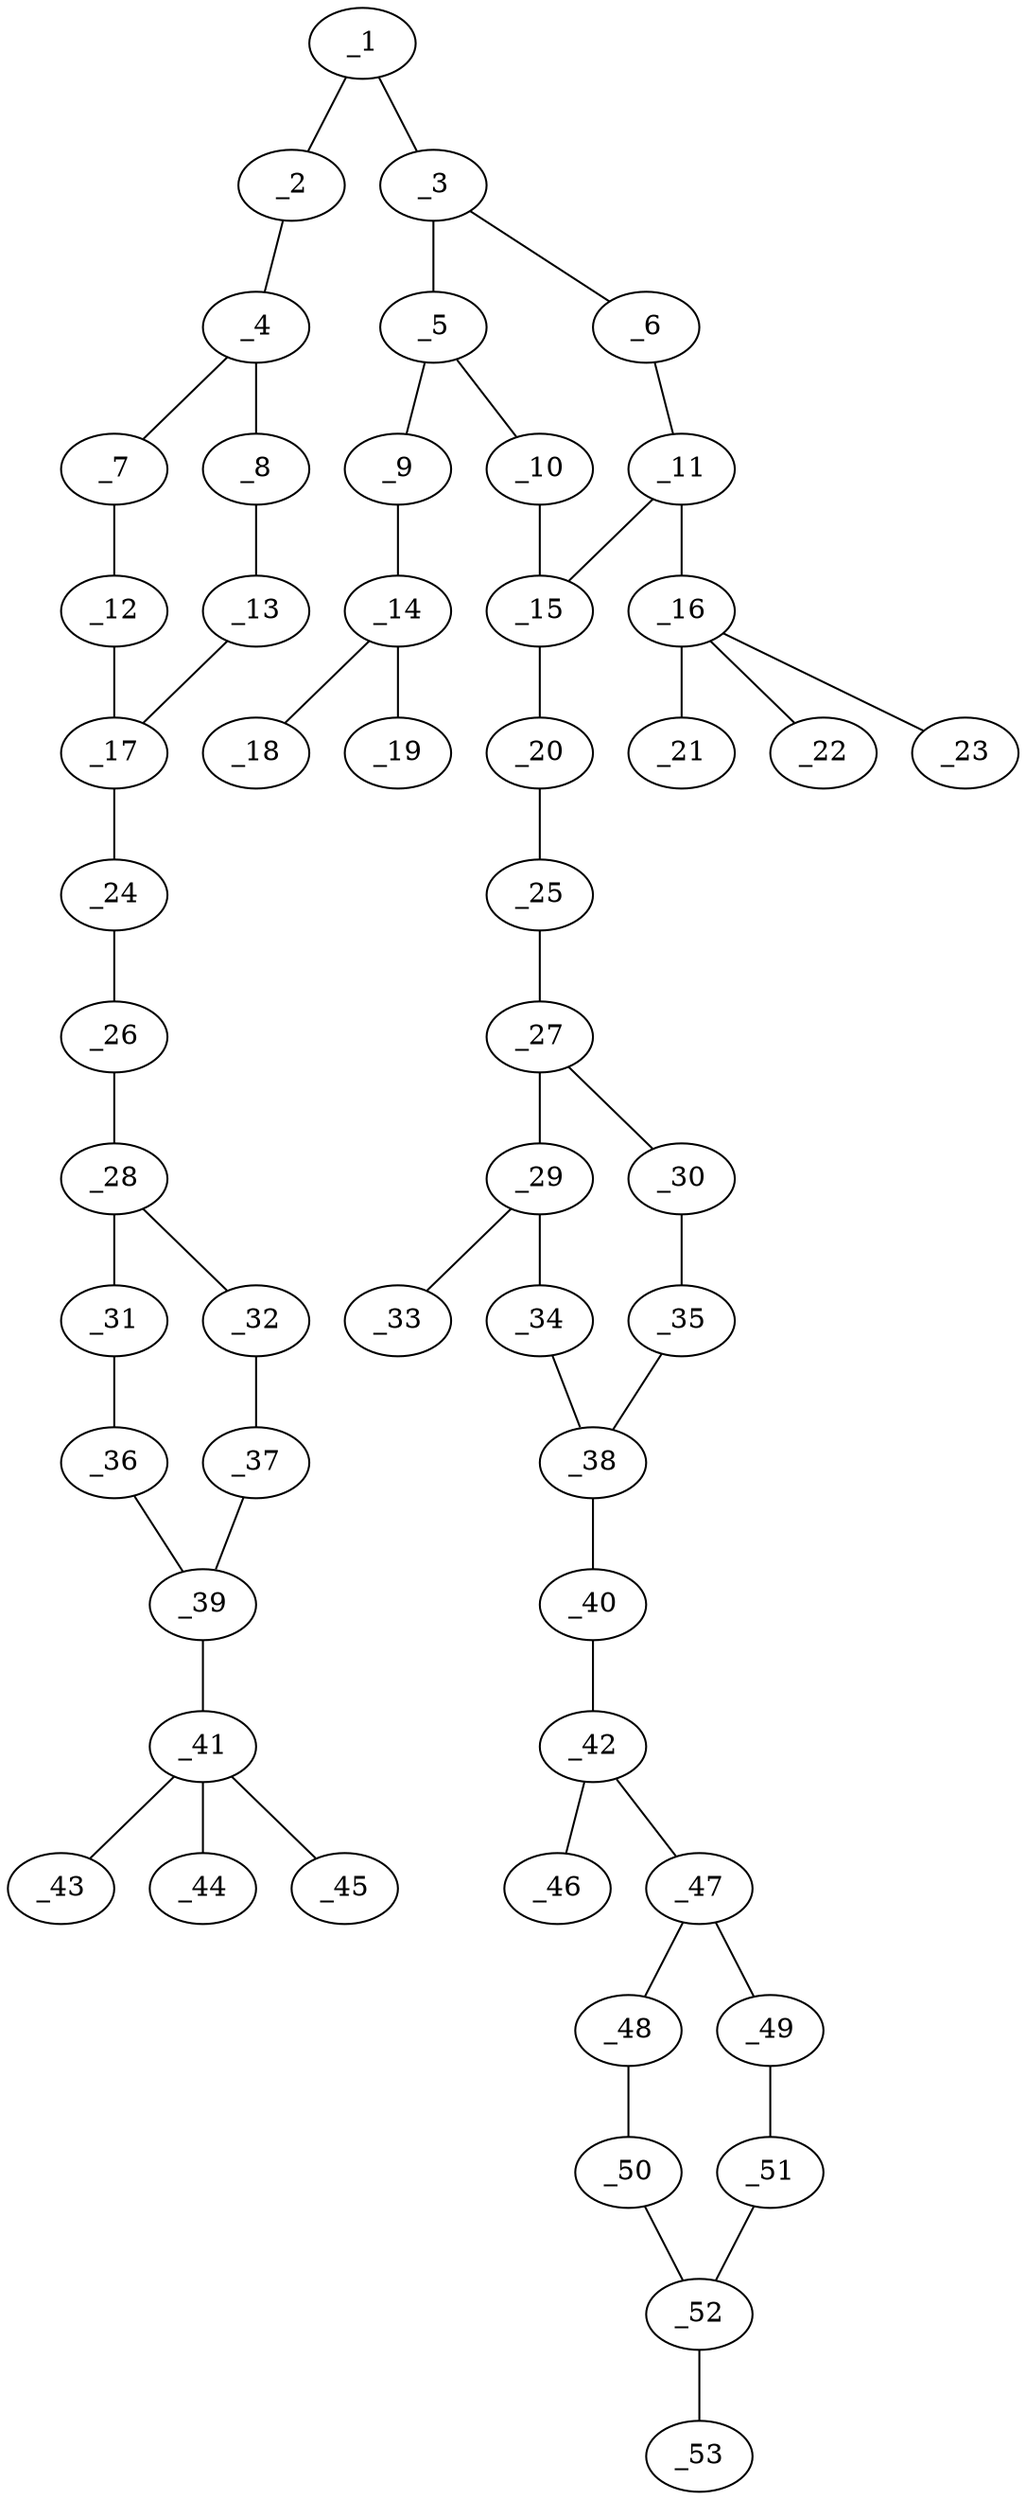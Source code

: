 graph molid79594 {
	_1	 [charge=0,
		chem=4,
		symbol="N  ",
		x="14.1243",
		y="-0.567"];
	_2	 [charge=0,
		chem=4,
		symbol="N  ",
		x="14.9904",
		y="-0.067"];
	_1 -- _2	 [valence=2];
	_3	 [charge=0,
		chem=1,
		symbol="C  ",
		x="13.2583",
		y="-0.067"];
	_1 -- _3	 [valence=1];
	_4	 [charge=0,
		chem=1,
		symbol="C  ",
		x="15.8564",
		y="-0.567"];
	_2 -- _4	 [valence=1];
	_5	 [charge=0,
		chem=1,
		symbol="C  ",
		x="12.3923",
		y="-0.567"];
	_3 -- _5	 [valence=2];
	_6	 [charge=0,
		chem=1,
		symbol="C  ",
		x="13.2583",
		y="0.933"];
	_3 -- _6	 [valence=1];
	_7	 [charge=0,
		chem=1,
		symbol="C  ",
		x="15.8564",
		y="-1.567"];
	_4 -- _7	 [valence=2];
	_8	 [charge=0,
		chem=1,
		symbol="C  ",
		x="16.7224",
		y="-0.067"];
	_4 -- _8	 [valence=1];
	_9	 [charge=0,
		chem=4,
		symbol="N  ",
		x="12.3923",
		y="-1.567"];
	_5 -- _9	 [valence=1];
	_10	 [charge=0,
		chem=1,
		symbol="C  ",
		x="11.5263",
		y="-0.067"];
	_5 -- _10	 [valence=1];
	_11	 [charge=0,
		chem=1,
		symbol="C  ",
		x="12.3923",
		y="1.433"];
	_6 -- _11	 [valence=2];
	_12	 [charge=0,
		chem=1,
		symbol="C  ",
		x="16.7224",
		y="-2.067"];
	_7 -- _12	 [valence=1];
	_13	 [charge=0,
		chem=1,
		symbol="C  ",
		x="17.5884",
		y="-0.567"];
	_8 -- _13	 [valence=2];
	_14	 [charge=0,
		chem=1,
		symbol="C  ",
		x="11.5263",
		y="-2.067"];
	_9 -- _14	 [valence=1];
	_15	 [charge=0,
		chem=1,
		symbol="C  ",
		x="11.5263",
		y="0.933"];
	_10 -- _15	 [valence=2];
	_11 -- _15	 [valence=1];
	_16	 [charge=0,
		chem=5,
		symbol="S  ",
		x="12.3923",
		y="2.433"];
	_11 -- _16	 [valence=1];
	_17	 [charge=0,
		chem=1,
		symbol="C  ",
		x="17.5884",
		y="-1.567"];
	_12 -- _17	 [valence=2];
	_13 -- _17	 [valence=1];
	_18	 [charge=0,
		chem=1,
		symbol="C  ",
		x="11.5263",
		y="-3.067"];
	_14 -- _18	 [valence=1];
	_19	 [charge=0,
		chem=2,
		symbol="O  ",
		x="10.6602",
		y="-1.567"];
	_14 -- _19	 [valence=2];
	_20	 [charge=0,
		chem=4,
		symbol="N  ",
		x="10.6602",
		y="1.433"];
	_15 -- _20	 [valence=1];
	_21	 [charge=0,
		chem=2,
		symbol="O  ",
		x="12.3923",
		y="3.433"];
	_16 -- _21	 [valence=2];
	_22	 [charge=0,
		chem=2,
		symbol="O  ",
		x="11.3923",
		y="2.433"];
	_16 -- _22	 [valence=2];
	_23	 [charge=0,
		chem=2,
		symbol="O  ",
		x="13.3923",
		y="2.433"];
	_16 -- _23	 [valence=1];
	_24	 [charge=0,
		chem=4,
		symbol="N  ",
		x="18.4545",
		y="-2.067"];
	_17 -- _24	 [valence=1];
	_25	 [charge=0,
		chem=4,
		symbol="N  ",
		x="9.7942",
		y="0.933"];
	_20 -- _25	 [valence=2];
	_26	 [charge=0,
		chem=4,
		symbol="N  ",
		x="19.3205",
		y="-1.567"];
	_24 -- _26	 [valence=2];
	_27	 [charge=0,
		chem=1,
		symbol="C  ",
		x="8.9282",
		y="1.433"];
	_25 -- _27	 [valence=1];
	_28	 [charge=0,
		chem=1,
		symbol="C  ",
		x="20.1865",
		y="-2.067"];
	_26 -- _28	 [valence=1];
	_29	 [charge=0,
		chem=1,
		symbol="C  ",
		x="8.0622",
		y="0.933"];
	_27 -- _29	 [valence=2];
	_30	 [charge=0,
		chem=1,
		symbol="C  ",
		x="8.9282",
		y="2.433"];
	_27 -- _30	 [valence=1];
	_31	 [charge=0,
		chem=1,
		symbol="C  ",
		x="20.1865",
		y="-3.067"];
	_28 -- _31	 [valence=2];
	_32	 [charge=0,
		chem=1,
		symbol="C  ",
		x="21.0525",
		y="-1.567"];
	_28 -- _32	 [valence=1];
	_33	 [charge=0,
		chem=1,
		symbol="C  ",
		x="8.0622",
		y="-0.067"];
	_29 -- _33	 [valence=1];
	_34	 [charge=0,
		chem=1,
		symbol="C  ",
		x="7.1961",
		y="1.433"];
	_29 -- _34	 [valence=1];
	_35	 [charge=0,
		chem=1,
		symbol="C  ",
		x="8.0622",
		y="2.933"];
	_30 -- _35	 [valence=2];
	_36	 [charge=0,
		chem=1,
		symbol="C  ",
		x="21.0525",
		y="-3.567"];
	_31 -- _36	 [valence=1];
	_37	 [charge=0,
		chem=1,
		symbol="C  ",
		x="21.9186",
		y="-2.067"];
	_32 -- _37	 [valence=2];
	_38	 [charge=0,
		chem=1,
		symbol="C  ",
		x="7.1961",
		y="2.433"];
	_34 -- _38	 [valence=2];
	_35 -- _38	 [valence=1];
	_39	 [charge=0,
		chem=1,
		symbol="C  ",
		x="21.9186",
		y="-3.067"];
	_36 -- _39	 [valence=2];
	_37 -- _39	 [valence=1];
	_40	 [charge=0,
		chem=4,
		symbol="N  ",
		x="6.3301",
		y="2.933"];
	_38 -- _40	 [valence=1];
	_41	 [charge=0,
		chem=5,
		symbol="S  ",
		x="22.7846",
		y="-3.567"];
	_39 -- _41	 [valence=1];
	_42	 [charge=0,
		chem=1,
		symbol="C  ",
		x="5.4641",
		y="2.433"];
	_40 -- _42	 [valence=1];
	_43	 [charge=0,
		chem=2,
		symbol="O  ",
		x="23.6506",
		y="-4.067"];
	_41 -- _43	 [valence=2];
	_44	 [charge=0,
		chem=2,
		symbol="O  ",
		x="22.2846",
		y="-4.433"];
	_41 -- _44	 [valence=2];
	_45	 [charge=0,
		chem=2,
		symbol="O  ",
		x="23.2846",
		y="-2.701"];
	_41 -- _45	 [valence=1];
	_46	 [charge=0,
		chem=2,
		symbol="O  ",
		x="5.4641",
		y="1.433"];
	_42 -- _46	 [valence=2];
	_47	 [charge=0,
		chem=1,
		symbol="C  ",
		x="4.5981",
		y="2.933"];
	_42 -- _47	 [valence=1];
	_48	 [charge=0,
		chem=1,
		symbol="C  ",
		x="4.5981",
		y="3.933"];
	_47 -- _48	 [valence=2];
	_49	 [charge=0,
		chem=1,
		symbol="C  ",
		x="3.732",
		y="2.433"];
	_47 -- _49	 [valence=1];
	_50	 [charge=0,
		chem=1,
		symbol="C  ",
		x="3.732",
		y="4.433"];
	_48 -- _50	 [valence=1];
	_51	 [charge=0,
		chem=1,
		symbol="C  ",
		x="2.866",
		y="2.933"];
	_49 -- _51	 [valence=2];
	_52	 [charge=0,
		chem=1,
		symbol="C  ",
		x="2.866",
		y="3.933"];
	_50 -- _52	 [valence=2];
	_51 -- _52	 [valence=1];
	_53	 [charge=0,
		chem=4,
		symbol="N  ",
		x=2,
		y="4.433"];
	_52 -- _53	 [valence=1];
}

